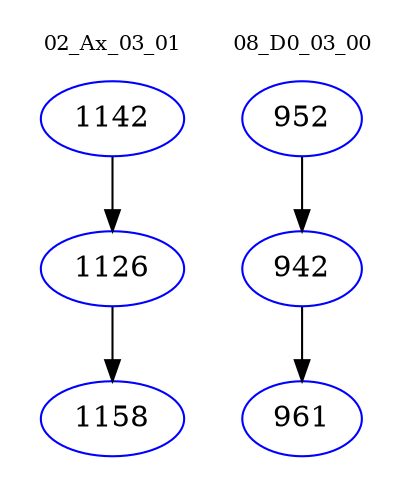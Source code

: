 digraph{
subgraph cluster_0 {
color = white
label = "02_Ax_03_01";
fontsize=10;
T0_1142 [label="1142", color="blue"]
T0_1142 -> T0_1126 [color="black"]
T0_1126 [label="1126", color="blue"]
T0_1126 -> T0_1158 [color="black"]
T0_1158 [label="1158", color="blue"]
}
subgraph cluster_1 {
color = white
label = "08_D0_03_00";
fontsize=10;
T1_952 [label="952", color="blue"]
T1_952 -> T1_942 [color="black"]
T1_942 [label="942", color="blue"]
T1_942 -> T1_961 [color="black"]
T1_961 [label="961", color="blue"]
}
}
